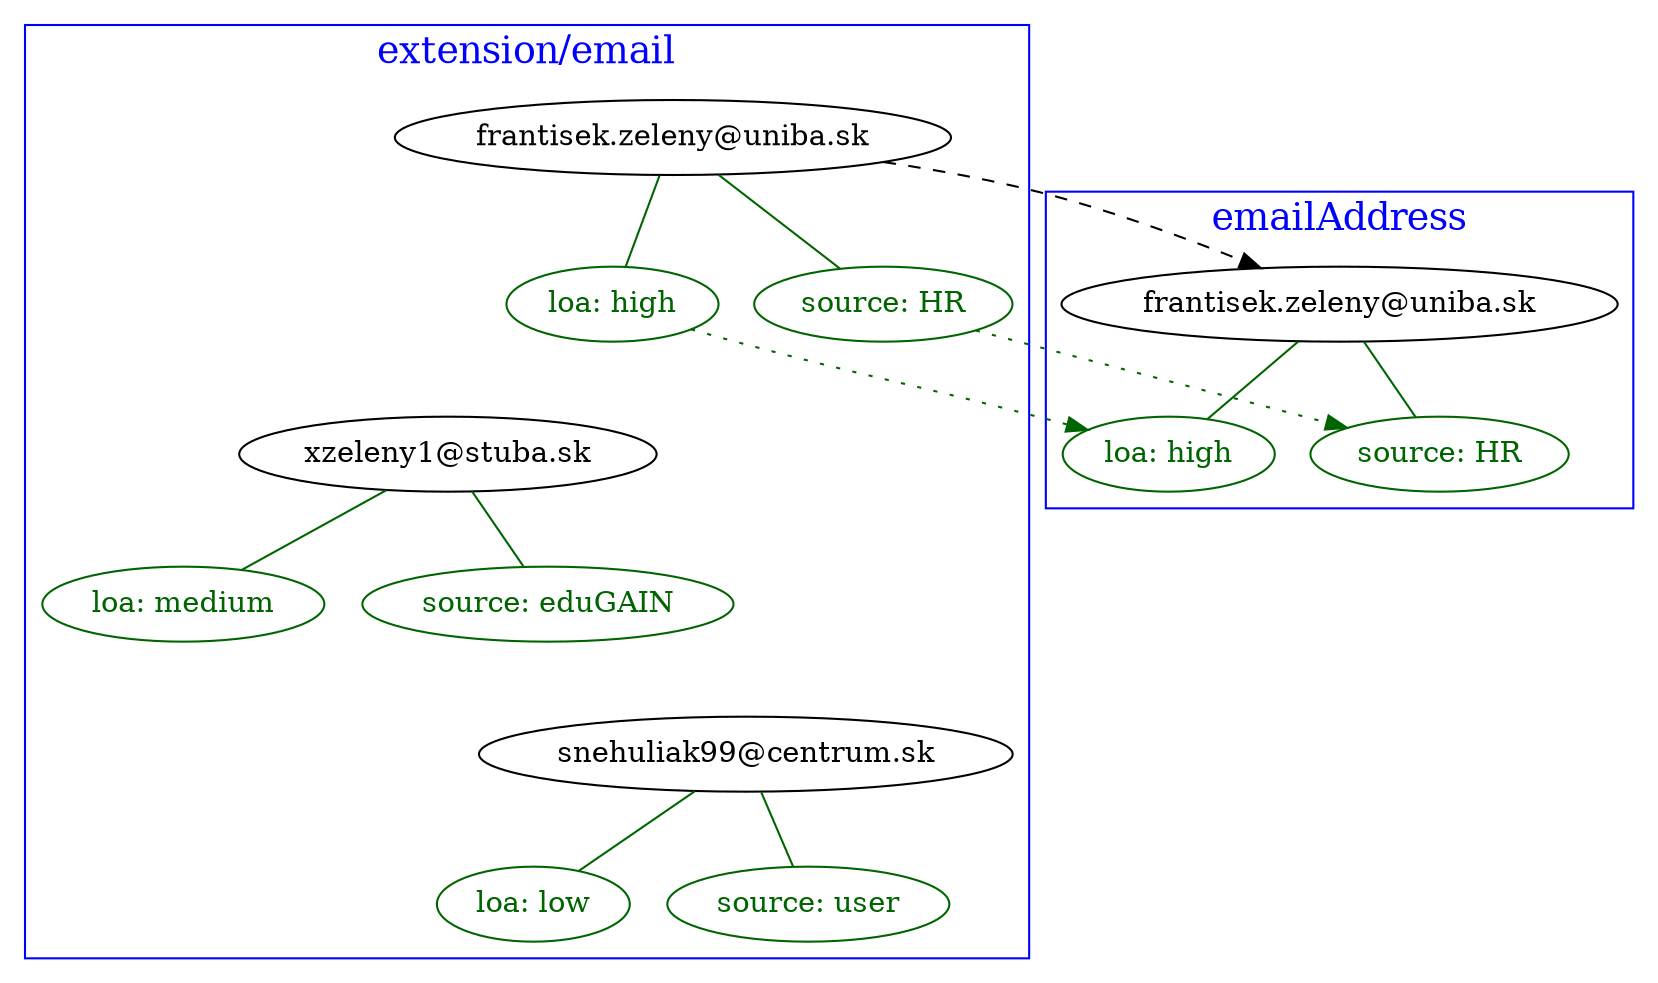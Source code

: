 digraph G {
    compound=true;
    rankdir=TB;

//    label="Selecting primary email address depending on the level of assurance";
//    labelloc=top; fontsize=24.0;

    subgraph cluster_ext_email {
      label="extension/email";
      fontsize=18;
      fontcolor=blue;
      color=blue;

      a1 [label="frantisek.zeleny@uniba.sk"];
      a1Loa [label="loa: high", color=darkgreen, fontcolor=darkgreen];
      a1Source [label="source: HR", color=darkgreen, fontcolor=darkgreen];
      a1->a1Loa [color=darkgreen, dir=none];
      a1->a1Source [color=darkgreen, dir=none];
      a1Dummy[style=invis];

      a2 [label="xzeleny1@stuba.sk"];
      a2Loa [label="loa: medium", color=darkgreen, fontcolor=darkgreen];
      a2Source [label="source: eduGAIN", color=darkgreen, fontcolor=darkgreen];
      a2->a2Loa [color=darkgreen, dir=none];
      a2->a2Source [color=darkgreen, dir=none];
      a2Dummy[style=invis];

      a3 [label="snehuliak99@centrum.sk"];
      a3Loa [label="loa: low", color=darkgreen, fontcolor=darkgreen];
      a3Source [label="source: user", color=darkgreen, fontcolor=darkgreen];
      a3->a3Loa [color=darkgreen, dir=none];
      a3->a3Source [color=darkgreen, dir=none];

      a1 -> a1Dummy -> a2 -> a2Dummy -> a3 [style=invis];
    }

    subgraph cluster_output {
      label="emailAddress"
      fontsize=18;
      fontcolor=blue;
      color=blue;

      o1 [label="frantisek.zeleny@uniba.sk"];
      o1Loa [label="loa: high", color=darkgreen, fontcolor=darkgreen];
      o1Source [label="source: HR", color=darkgreen, fontcolor=darkgreen];
      o1->o1Loa [color=darkgreen, dir=none];
      o1->o1Source [color=darkgreen, dir=none];
    }

    a1 -> o1 [style=dashed];
    a1Loa -> o1Loa [color=darkgreen, style=dotted];
    a1Source -> o1Source [color=darkgreen, style=dotted];
}
